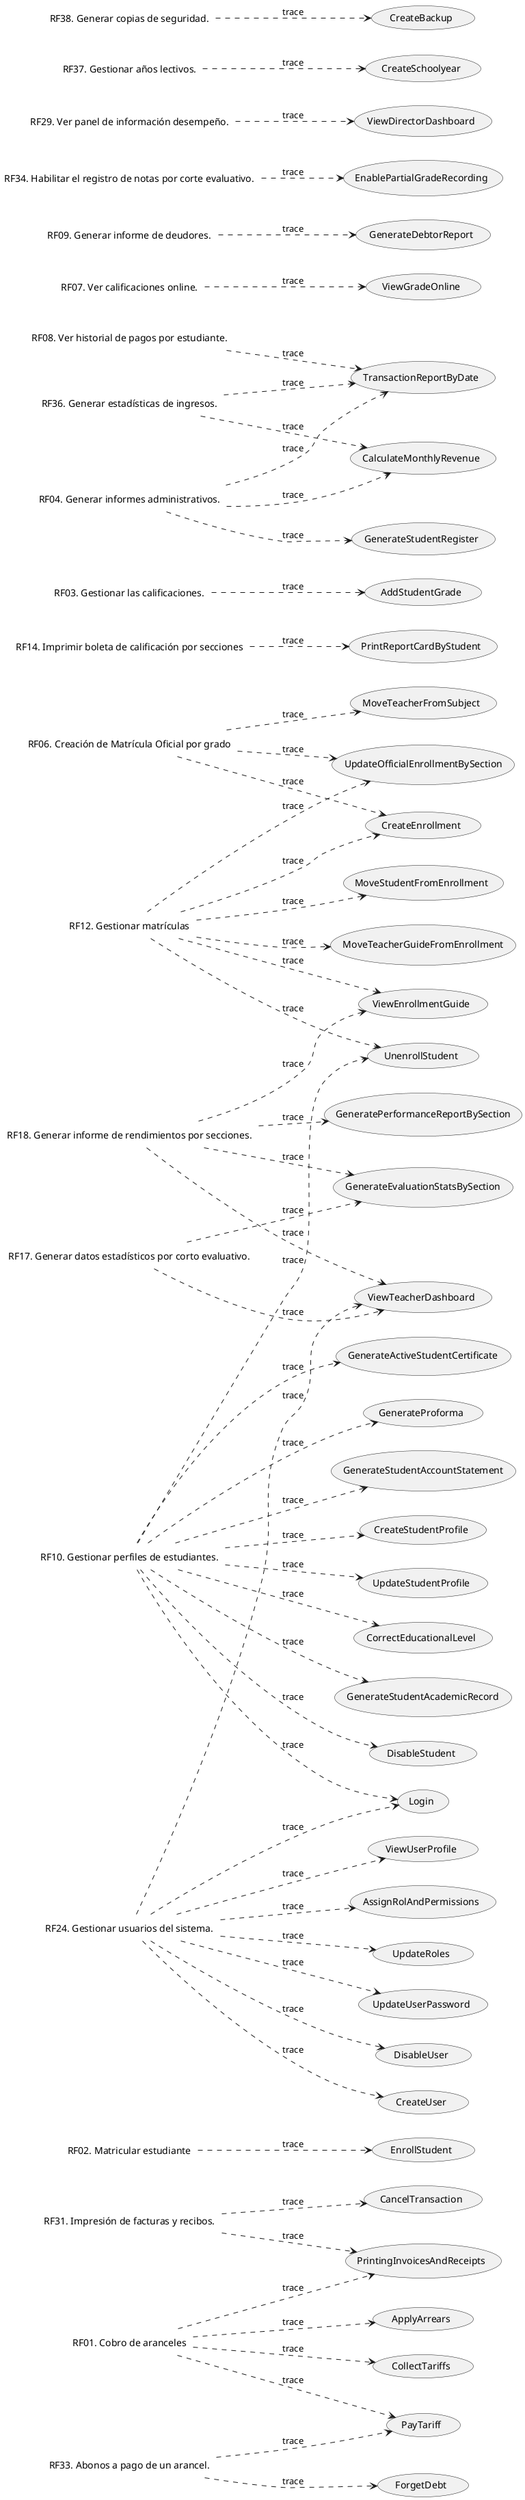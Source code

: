 @startuml
'skinparam BackgroundColor transparent
left to right direction
'Iteration 1
Label RF01 as "RF01. Cobro de aranceles"
Label RF02 as "RF02. Matricular estudiante"
label RF06 as "RF06. Creación de Matrícula Oficial por grado"
label RF12 as "RF12. Gestionar matrículas"
label RF14 as "RF14. Imprimir boleta de calificación por secciones"

'Iteration 2
Label RF03 as "RF03. Gestionar las calificaciones."
Label RF10 as "RF10. Gestionar perfiles de estudiantes."
Label RF24 as "RF24. Gestionar usuarios del sistema."
Label RF33 as "RF33. Abonos a pago de un arancel."

'Iteration 3
Label RF04 as "RF04. Generar informes administrativos."
Label RF07 as "RF07. Ver calificaciones online."
Label RF08 as "RF08. Ver historial de pagos por estudiante."
Label RF31 as "RF31. Impresión de facturas y recibos."
Label RF36 as "RF36. Generar estadísticas de ingresos."

'Iteration 4
Label RF09 as "RF09. Generar informe de deudores."
Label RF34 as "RF34. Habilitar el registro de notas por corte evaluativo."

'Iteration 5
Label RF18 as "RF18. Generar informe de rendimientos por secciones."
Label RF29 as "RF29. Ver panel de información desempeño."
Label RF37 as "RF37. Gestionar años lectivos."
Label RF38 as "RF38. Generar copias de seguridad."

'Iteration 5
Label RF17 as "RF17. Generar datos estadísticos por corto evaluativo."


'Iteration 1
usecase CU01 as "EnrollStudent"
usecase CU05 as "UpdateOfficialEnrollmentBySection"
usecase CU58 as "PrintingInvoicesAndReceipts"
usecase CU29 as "PrintReportCardByStudent"
usecase CU21 as "MoveTeacherGuideFromEnrollment"
usecase CU03 as "CollectTariffs"

'Iteration 2
usecase CU60 as "PayTariff"
usecase CU11 as "AddStudentGrade"
usecase CU02 as "CreateStudentProfile"
usecase CU69 as "Login"

'Iteration 3
usecase CU15 as "ViewGradeOnline"
usecase CU16 as "UpdateStudentProfile"
usecase CU22 as "MoveTeacherFromSubject"
usecase CU23 as "MoveStudentFromEnrollment"
usecase CU73 as "CancelTransaction"
usecase CU75 as "TransactionReportByDate"

'Iteration 4
usecase CU07 as "GenerateDebtorReport"
usecase CU20 as "CreateEnrollment"
usecase CU46 as "CreateUser"
usecase CU51 as "ViewUserProfile"
usecase CU61 as "EnablePartialGradeRecording"
usecase CU71 as "AssignRolAndPermissions"
usecase CU77 as "CorrectEducationalLevel"
usecase CU78 as "ForgetDebt"

'Iteration 5
usecase CU57 as "ViewDirectorDashboard"
usecase CU72 as "UpdateRoles"
usecase CU79 as "CreateSchoolyear"
usecase CU80 as "CreateBackup"
usecase CU81 as "ViewEnrollmentGuide"
usecase CU82 as "GenerateStudentRegister"
usecase CU83 as "UpdateUserPassword"
usecase CU85 as "ApplyArrears"

'Iteration 6
usecase CU10 as "GenerateStudentAcademicRecord"
usecase CU18 as "DisableStudent"
usecase CU26 as "UnenrollStudent"
usecase CU31 as "GenerateEvaluationStatsBySection"
usecase CU32 as "GeneratePerformanceReportBySection"
usecase CU50 as "DisableUser"
usecase CU74 as "GenerateProforma"
usecase CU87 as "CalculateMonthlyRevenue"
usecase CU89 as "ViewTeacherDashboard"
usecase CU91 as "GenerateStudentAccountStatement"
usecase CU92 as "GenerateActiveStudentCertificate"



'Iteration 1
RF01 ..> CU03 : trace
RF01 ..> CU58 : trace
RF02 ..> CU01 : trace
RF06 ..> CU05 : trace
RF12 ..> CU05 : trace
RF12 ..> CU21 : trace
RF14 ..> CU29 : trace

'Iteration 2
RF01 ..> CU60 : trace
RF06 ..> CU22 : trace
RF10 ..> CU02 : trace
RF10 ..> CU69 : trace
RF24 ..> CU69 : trace
RF33 ..> CU60 : trace
RF03 ..> CU11 : trace
RF07 ..> CU15 : trace

'Iteration 3
RF08 ..> CU75 : trace
RF04 ..> CU75 : trace
RF36 ..> CU75 : trace
RF31 ..> CU73 : trace
RF31 ..> CU58 : trace
RF10 ..> CU16 : trace
RF12 ..> CU23 : trace

'Iteration 4
RF09 ..> CU07 : trace
RF06 ..> CU20 : trace
RF12 ..> CU20 : trace
RF24 ..> CU46 : trace
RF24 ..> CU51 : trace
RF34 ..> CU61 : trace
RF24 ..> CU71 : trace
RF10 ..> CU77 : trace
RF33 ..> CU78 : trace

'Iteration 5
RF29 ..> CU57 : trace
RF24 ..> CU72 : trace
RF37 ..> CU79 : trace
RF38 ..> CU80 : trace
RF12 ..> CU81 : trace
RF18 ..> CU81 : trace
RF04 ..> CU82 : trace
RF24 ..> CU83 : trace
RF01 ..> CU85 : trace

'Iteration 6
RF24 ..> CU50 : trace
RF10 ..> CU18 : trace
RF10 ..> CU26 : trace
RF10 ..> CU10 : trace
RF10 ..> CU74 : trace
RF10 ..> CU91 : trace
RF10 ..> CU92 : trace
RF12 ..> CU26 : trace
RF04 ..> CU87 : trace
RF36 ..> CU87 : trace
RF17 ..> CU31 : trace
RF17 ..> CU89 : trace
RF18 ..> CU89 : trace
RF24 ..> CU89 : trace
RF18 ..> CU31 : trace
RF18 ..> CU32 : trace


@enduml